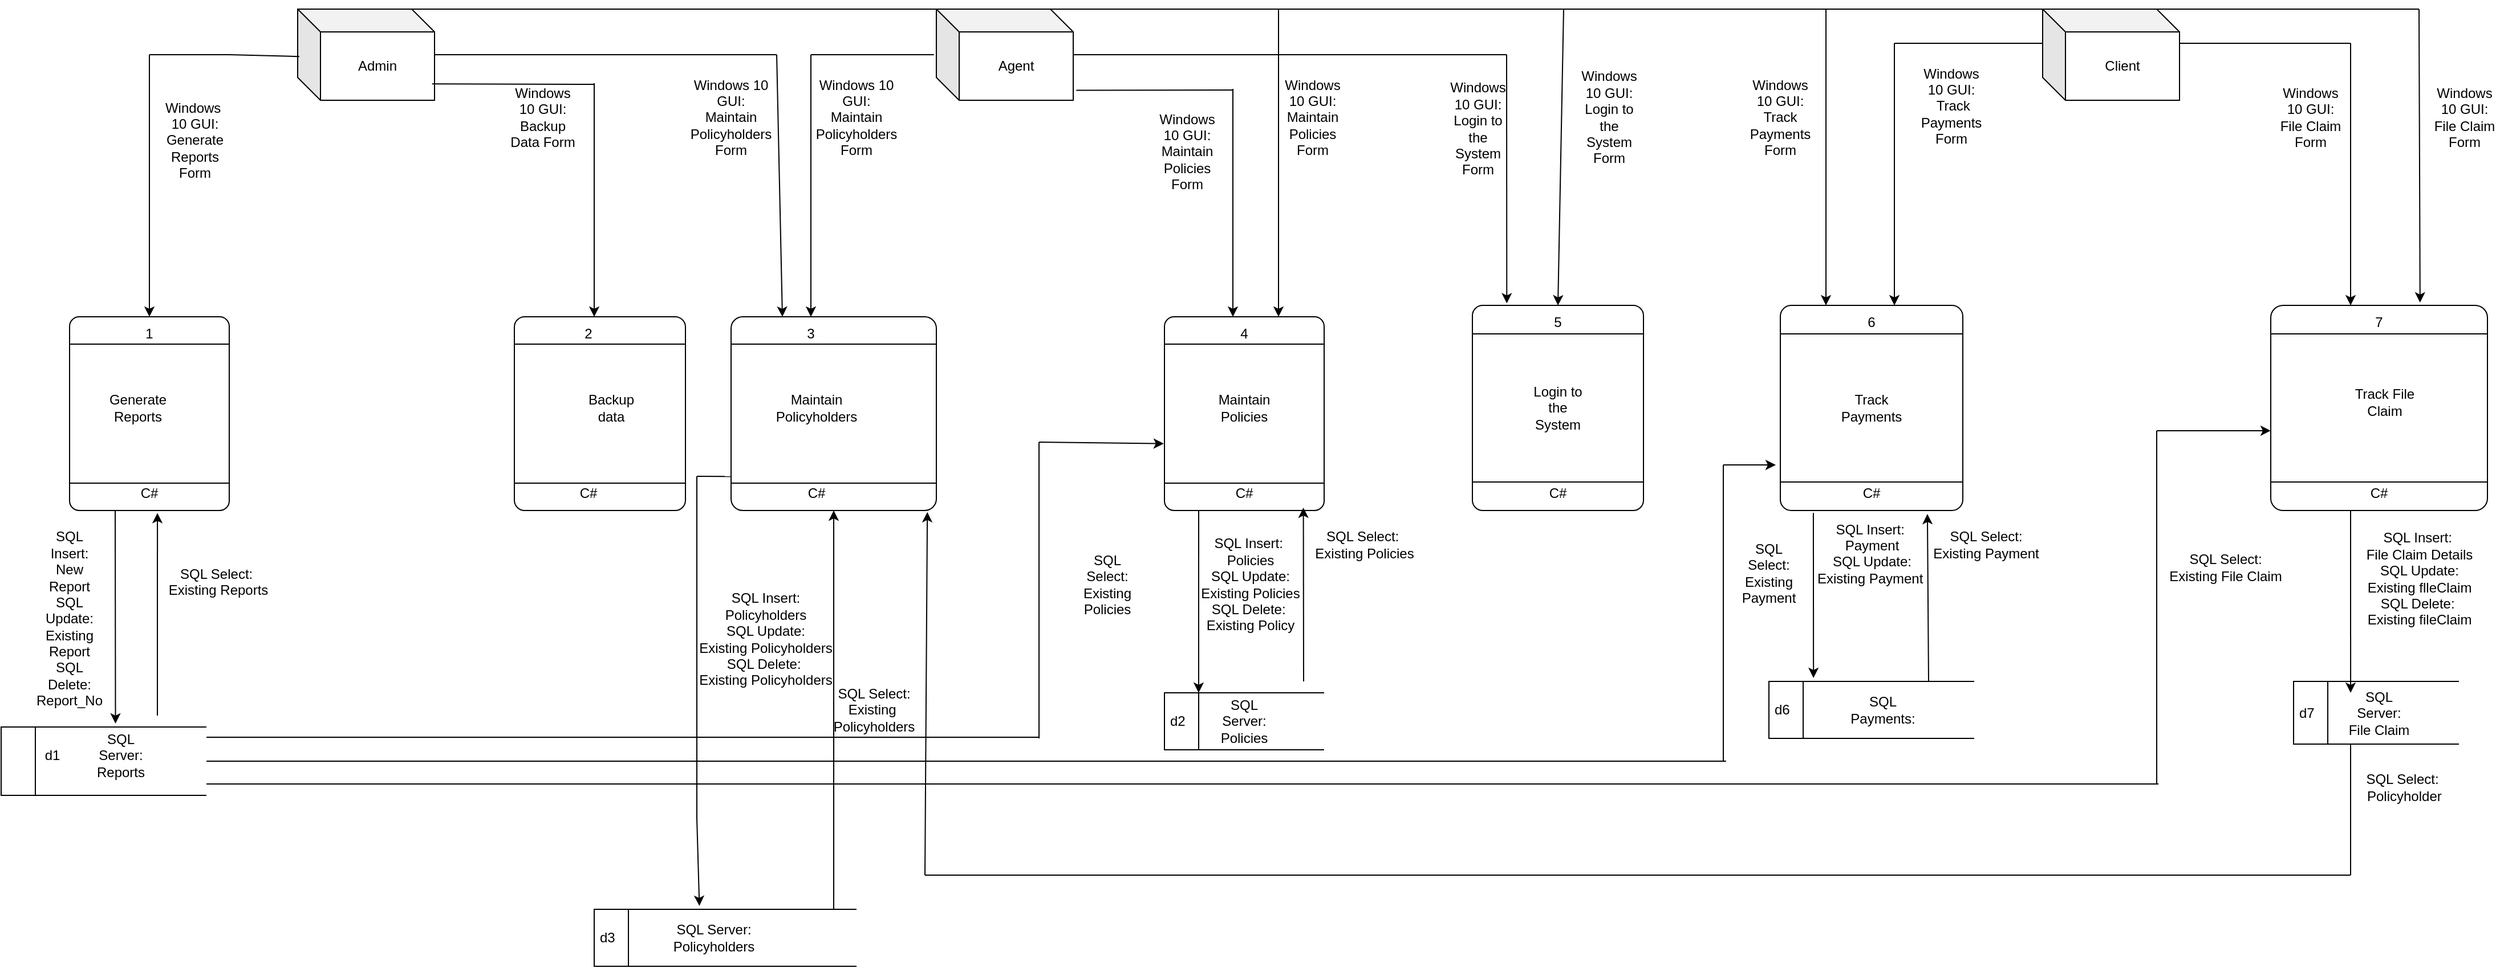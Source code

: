 <mxfile version="28.0.6">
  <diagram name="Page-1" id="Mkn-kygdDBYhGLmwycYG">
    <mxGraphModel dx="2224" dy="660" grid="1" gridSize="10" guides="1" tooltips="1" connect="1" arrows="1" fold="1" page="1" pageScale="1" pageWidth="850" pageHeight="1100" math="0" shadow="0">
      <root>
        <mxCell id="0" />
        <mxCell id="1" parent="0" />
        <mxCell id="ga-MLXvlqTLZfsfDwEQy-3" value="Admin" style="shape=cube;whiteSpace=wrap;html=1;boundedLbl=1;backgroundOutline=1;darkOpacity=0.05;darkOpacity2=0.1;" vertex="1" parent="1">
          <mxGeometry x="180" y="40" width="120" height="80" as="geometry" />
        </mxCell>
        <mxCell id="ga-MLXvlqTLZfsfDwEQy-4" value="Agent" style="shape=cube;whiteSpace=wrap;html=1;boundedLbl=1;backgroundOutline=1;darkOpacity=0.05;darkOpacity2=0.1;" vertex="1" parent="1">
          <mxGeometry x="740" y="40" width="120" height="80" as="geometry" />
        </mxCell>
        <mxCell id="ga-MLXvlqTLZfsfDwEQy-5" value="Client" style="shape=cube;whiteSpace=wrap;html=1;boundedLbl=1;backgroundOutline=1;darkOpacity=0.05;darkOpacity2=0.1;" vertex="1" parent="1">
          <mxGeometry x="1710" y="40" width="120" height="80" as="geometry" />
        </mxCell>
        <mxCell id="ga-MLXvlqTLZfsfDwEQy-11" value="" style="endArrow=none;html=1;rounded=0;entryX=0.012;entryY=0.52;entryDx=0;entryDy=0;entryPerimeter=0;" edge="1" parent="1" target="ga-MLXvlqTLZfsfDwEQy-3">
          <mxGeometry width="50" height="50" relative="1" as="geometry">
            <mxPoint x="50" y="80" as="sourcePoint" />
            <mxPoint x="180" y="70" as="targetPoint" />
            <Array as="points">
              <mxPoint x="120" y="80" />
            </Array>
          </mxGeometry>
        </mxCell>
        <mxCell id="ga-MLXvlqTLZfsfDwEQy-12" value="" style="endArrow=classic;html=1;rounded=0;entryX=0.5;entryY=0;entryDx=0;entryDy=0;" edge="1" parent="1" target="ga-MLXvlqTLZfsfDwEQy-18">
          <mxGeometry width="50" height="50" relative="1" as="geometry">
            <mxPoint x="50" y="80" as="sourcePoint" />
            <mxPoint x="50" y="250" as="targetPoint" />
          </mxGeometry>
        </mxCell>
        <mxCell id="ga-MLXvlqTLZfsfDwEQy-14" value="" style="endArrow=none;html=1;rounded=0;exitX=0.982;exitY=0.82;exitDx=0;exitDy=0;exitPerimeter=0;" edge="1" parent="1" source="ga-MLXvlqTLZfsfDwEQy-3">
          <mxGeometry width="50" height="50" relative="1" as="geometry">
            <mxPoint x="300" y="80" as="sourcePoint" />
            <mxPoint x="440" y="106" as="targetPoint" />
          </mxGeometry>
        </mxCell>
        <mxCell id="ga-MLXvlqTLZfsfDwEQy-16" value="" style="verticalLabelPosition=bottom;verticalAlign=top;html=1;shape=process;whiteSpace=wrap;rounded=1;size=0.14;arcSize=6;direction=south;" vertex="1" parent="1">
          <mxGeometry x="-20" y="310" width="140" height="170" as="geometry" />
        </mxCell>
        <mxCell id="ga-MLXvlqTLZfsfDwEQy-17" value="" style="verticalLabelPosition=bottom;verticalAlign=top;html=1;shape=process;whiteSpace=wrap;rounded=1;size=0.14;arcSize=6;direction=south;" vertex="1" parent="1">
          <mxGeometry x="370" y="310" width="150" height="170" as="geometry" />
        </mxCell>
        <mxCell id="ga-MLXvlqTLZfsfDwEQy-18" value="1" style="text;html=1;align=center;verticalAlign=middle;whiteSpace=wrap;rounded=0;" vertex="1" parent="1">
          <mxGeometry x="20" y="310" width="60" height="30" as="geometry" />
        </mxCell>
        <mxCell id="ga-MLXvlqTLZfsfDwEQy-19" value="C#" style="text;html=1;align=center;verticalAlign=middle;whiteSpace=wrap;rounded=0;" vertex="1" parent="1">
          <mxGeometry x="20" y="450" width="60" height="30" as="geometry" />
        </mxCell>
        <mxCell id="ga-MLXvlqTLZfsfDwEQy-23" value="Generate Reports" style="text;html=1;align=center;verticalAlign=middle;whiteSpace=wrap;rounded=0;" vertex="1" parent="1">
          <mxGeometry x="10" y="375" width="60" height="30" as="geometry" />
        </mxCell>
        <mxCell id="ga-MLXvlqTLZfsfDwEQy-24" value="Backup data" style="text;html=1;align=center;verticalAlign=middle;whiteSpace=wrap;rounded=0;" vertex="1" parent="1">
          <mxGeometry x="425" y="375" width="60" height="30" as="geometry" />
        </mxCell>
        <mxCell id="ga-MLXvlqTLZfsfDwEQy-25" value="C#" style="text;html=1;align=center;verticalAlign=middle;whiteSpace=wrap;rounded=0;" vertex="1" parent="1">
          <mxGeometry x="405" y="450" width="60" height="30" as="geometry" />
        </mxCell>
        <mxCell id="ga-MLXvlqTLZfsfDwEQy-26" value="" style="endArrow=none;html=1;rounded=0;entryX=-0.018;entryY=0.5;entryDx=0;entryDy=0;entryPerimeter=0;" edge="1" parent="1" target="ga-MLXvlqTLZfsfDwEQy-4">
          <mxGeometry width="50" height="50" relative="1" as="geometry">
            <mxPoint x="630" y="80" as="sourcePoint" />
            <mxPoint x="740" y="70" as="targetPoint" />
          </mxGeometry>
        </mxCell>
        <mxCell id="ga-MLXvlqTLZfsfDwEQy-27" value="" style="verticalLabelPosition=bottom;verticalAlign=top;html=1;shape=process;whiteSpace=wrap;rounded=1;size=0.14;arcSize=6;direction=south;" vertex="1" parent="1">
          <mxGeometry x="560" y="310" width="180" height="170" as="geometry" />
        </mxCell>
        <mxCell id="ga-MLXvlqTLZfsfDwEQy-28" value="" style="endArrow=classic;html=1;rounded=0;" edge="1" parent="1">
          <mxGeometry width="50" height="50" relative="1" as="geometry">
            <mxPoint x="440" y="105" as="sourcePoint" />
            <mxPoint x="440" y="310" as="targetPoint" />
          </mxGeometry>
        </mxCell>
        <mxCell id="ga-MLXvlqTLZfsfDwEQy-29" value="" style="endArrow=classic;html=1;rounded=0;" edge="1" parent="1">
          <mxGeometry width="50" height="50" relative="1" as="geometry">
            <mxPoint x="630" y="80" as="sourcePoint" />
            <mxPoint x="630" y="310" as="targetPoint" />
          </mxGeometry>
        </mxCell>
        <mxCell id="ga-MLXvlqTLZfsfDwEQy-30" value="" style="endArrow=none;html=1;rounded=0;" edge="1" parent="1">
          <mxGeometry width="50" height="50" relative="1" as="geometry">
            <mxPoint x="300" y="80" as="sourcePoint" />
            <mxPoint x="600" y="80" as="targetPoint" />
          </mxGeometry>
        </mxCell>
        <mxCell id="ga-MLXvlqTLZfsfDwEQy-32" value="" style="endArrow=classic;html=1;rounded=0;entryX=0;entryY=0.75;entryDx=0;entryDy=0;" edge="1" parent="1" target="ga-MLXvlqTLZfsfDwEQy-27">
          <mxGeometry width="50" height="50" relative="1" as="geometry">
            <mxPoint x="600" y="80" as="sourcePoint" />
            <mxPoint x="650" y="30" as="targetPoint" />
          </mxGeometry>
        </mxCell>
        <mxCell id="ga-MLXvlqTLZfsfDwEQy-33" value="2" style="text;html=1;align=center;verticalAlign=middle;whiteSpace=wrap;rounded=0;" vertex="1" parent="1">
          <mxGeometry x="405" y="310" width="60" height="30" as="geometry" />
        </mxCell>
        <mxCell id="ga-MLXvlqTLZfsfDwEQy-34" value="3" style="text;html=1;align=center;verticalAlign=middle;whiteSpace=wrap;rounded=0;" vertex="1" parent="1">
          <mxGeometry x="600" y="310" width="60" height="30" as="geometry" />
        </mxCell>
        <mxCell id="ga-MLXvlqTLZfsfDwEQy-35" value="Maintain Policyholders" style="text;html=1;align=center;verticalAlign=middle;whiteSpace=wrap;rounded=0;" vertex="1" parent="1">
          <mxGeometry x="605" y="375" width="60" height="30" as="geometry" />
        </mxCell>
        <mxCell id="ga-MLXvlqTLZfsfDwEQy-36" value="C#" style="text;html=1;align=center;verticalAlign=middle;whiteSpace=wrap;rounded=0;" vertex="1" parent="1">
          <mxGeometry x="605" y="450" width="60" height="30" as="geometry" />
        </mxCell>
        <mxCell id="ga-MLXvlqTLZfsfDwEQy-37" value="" style="endArrow=none;html=1;rounded=0;exitX=1.022;exitY=0.89;exitDx=0;exitDy=0;exitPerimeter=0;" edge="1" parent="1" source="ga-MLXvlqTLZfsfDwEQy-4">
          <mxGeometry width="50" height="50" relative="1" as="geometry">
            <mxPoint x="860" y="80" as="sourcePoint" />
            <mxPoint x="1000" y="111" as="targetPoint" />
          </mxGeometry>
        </mxCell>
        <mxCell id="ga-MLXvlqTLZfsfDwEQy-39" value="" style="endArrow=classic;html=1;rounded=0;" edge="1" parent="1">
          <mxGeometry width="50" height="50" relative="1" as="geometry">
            <mxPoint x="1000" y="110" as="sourcePoint" />
            <mxPoint x="1000" y="310" as="targetPoint" />
          </mxGeometry>
        </mxCell>
        <mxCell id="ga-MLXvlqTLZfsfDwEQy-40" value="" style="verticalLabelPosition=bottom;verticalAlign=top;html=1;shape=process;whiteSpace=wrap;rounded=1;size=0.14;arcSize=6;direction=south;" vertex="1" parent="1">
          <mxGeometry x="940" y="310" width="140" height="170" as="geometry" />
        </mxCell>
        <mxCell id="ga-MLXvlqTLZfsfDwEQy-44" value="" style="endArrow=none;html=1;rounded=0;" edge="1" parent="1">
          <mxGeometry width="50" height="50" relative="1" as="geometry">
            <mxPoint x="280" y="40" as="sourcePoint" />
            <mxPoint x="2040" y="40" as="targetPoint" />
          </mxGeometry>
        </mxCell>
        <mxCell id="ga-MLXvlqTLZfsfDwEQy-47" value="" style="endArrow=none;html=1;rounded=0;" edge="1" parent="1">
          <mxGeometry width="50" height="50" relative="1" as="geometry">
            <mxPoint x="860" y="80" as="sourcePoint" />
            <mxPoint x="1240" y="80" as="targetPoint" />
          </mxGeometry>
        </mxCell>
        <mxCell id="ga-MLXvlqTLZfsfDwEQy-48" value="" style="endArrow=classic;html=1;rounded=0;entryX=1;entryY=0;entryDx=0;entryDy=0;" edge="1" parent="1">
          <mxGeometry width="50" height="50" relative="1" as="geometry">
            <mxPoint x="1040" y="40" as="sourcePoint" />
            <mxPoint x="1040" y="310" as="targetPoint" />
          </mxGeometry>
        </mxCell>
        <mxCell id="ga-MLXvlqTLZfsfDwEQy-49" value="4" style="text;html=1;align=center;verticalAlign=middle;whiteSpace=wrap;rounded=0;" vertex="1" parent="1">
          <mxGeometry x="980" y="310" width="60" height="30" as="geometry" />
        </mxCell>
        <mxCell id="ga-MLXvlqTLZfsfDwEQy-50" value="Maintain Policies" style="text;html=1;align=center;verticalAlign=middle;whiteSpace=wrap;rounded=0;" vertex="1" parent="1">
          <mxGeometry x="980" y="375" width="60" height="30" as="geometry" />
        </mxCell>
        <mxCell id="ga-MLXvlqTLZfsfDwEQy-51" value="C#" style="text;html=1;align=center;verticalAlign=middle;whiteSpace=wrap;rounded=0;" vertex="1" parent="1">
          <mxGeometry x="980" y="450" width="60" height="30" as="geometry" />
        </mxCell>
        <mxCell id="ga-MLXvlqTLZfsfDwEQy-52" value="" style="verticalLabelPosition=bottom;verticalAlign=top;html=1;shape=process;whiteSpace=wrap;rounded=1;size=0.14;arcSize=6;direction=south;" vertex="1" parent="1">
          <mxGeometry x="1210" y="300" width="150" height="180" as="geometry" />
        </mxCell>
        <mxCell id="ga-MLXvlqTLZfsfDwEQy-53" value="" style="endArrow=classic;html=1;rounded=0;entryX=-0.01;entryY=0.799;entryDx=0;entryDy=0;entryPerimeter=0;" edge="1" parent="1" target="ga-MLXvlqTLZfsfDwEQy-52">
          <mxGeometry width="50" height="50" relative="1" as="geometry">
            <mxPoint x="1240" y="80" as="sourcePoint" />
            <mxPoint x="1240" y="300" as="targetPoint" />
          </mxGeometry>
        </mxCell>
        <mxCell id="ga-MLXvlqTLZfsfDwEQy-54" value="" style="endArrow=classic;html=1;rounded=0;entryX=0;entryY=0.5;entryDx=0;entryDy=0;" edge="1" parent="1" target="ga-MLXvlqTLZfsfDwEQy-52">
          <mxGeometry width="50" height="50" relative="1" as="geometry">
            <mxPoint x="1290" y="40" as="sourcePoint" />
            <mxPoint x="1340" y="-10" as="targetPoint" />
          </mxGeometry>
        </mxCell>
        <mxCell id="ga-MLXvlqTLZfsfDwEQy-55" value="5" style="text;html=1;align=center;verticalAlign=middle;whiteSpace=wrap;rounded=0;" vertex="1" parent="1">
          <mxGeometry x="1255" y="300" width="60" height="30" as="geometry" />
        </mxCell>
        <mxCell id="ga-MLXvlqTLZfsfDwEQy-56" value="Login to the System" style="text;html=1;align=center;verticalAlign=middle;whiteSpace=wrap;rounded=0;" vertex="1" parent="1">
          <mxGeometry x="1255" y="375" width="60" height="30" as="geometry" />
        </mxCell>
        <mxCell id="ga-MLXvlqTLZfsfDwEQy-57" value="C#" style="text;html=1;align=center;verticalAlign=middle;whiteSpace=wrap;rounded=0;" vertex="1" parent="1">
          <mxGeometry x="1255" y="450" width="60" height="30" as="geometry" />
        </mxCell>
        <mxCell id="ga-MLXvlqTLZfsfDwEQy-58" value="Windows 10 GUI: Maintain Policies Form" style="text;html=1;align=center;verticalAlign=middle;whiteSpace=wrap;rounded=0;" vertex="1" parent="1">
          <mxGeometry x="1040" y="120" width="60" height="30" as="geometry" />
        </mxCell>
        <mxCell id="ga-MLXvlqTLZfsfDwEQy-59" value="Windows 10 GUI:&lt;div&gt;Login to the System Form&lt;/div&gt;" style="text;html=1;align=center;verticalAlign=middle;whiteSpace=wrap;rounded=0;" vertex="1" parent="1">
          <mxGeometry x="1300" y="120" width="60" height="30" as="geometry" />
        </mxCell>
        <mxCell id="ga-MLXvlqTLZfsfDwEQy-60" value="Windows 10 GUI:&lt;div&gt;Login to the System Form&lt;/div&gt;" style="text;html=1;align=center;verticalAlign=middle;whiteSpace=wrap;rounded=0;" vertex="1" parent="1">
          <mxGeometry x="1185" y="130" width="60" height="30" as="geometry" />
        </mxCell>
        <mxCell id="ga-MLXvlqTLZfsfDwEQy-61" value="Windows 10 GUI: Maintain Policies Form" style="text;html=1;align=center;verticalAlign=middle;whiteSpace=wrap;rounded=0;" vertex="1" parent="1">
          <mxGeometry x="930" y="150" width="60" height="30" as="geometry" />
        </mxCell>
        <mxCell id="ga-MLXvlqTLZfsfDwEQy-62" value="Windows 10 GUI: Maintain Policyholders Form" style="text;html=1;align=center;verticalAlign=middle;whiteSpace=wrap;rounded=0;" vertex="1" parent="1">
          <mxGeometry x="640" y="120" width="60" height="30" as="geometry" />
        </mxCell>
        <mxCell id="ga-MLXvlqTLZfsfDwEQy-63" value="Windows 10 GUI: Maintain Policyholders Form" style="text;html=1;align=center;verticalAlign=middle;whiteSpace=wrap;rounded=0;" vertex="1" parent="1">
          <mxGeometry x="530" y="120" width="60" height="30" as="geometry" />
        </mxCell>
        <mxCell id="ga-MLXvlqTLZfsfDwEQy-64" value="Windows 10 GUI: Backup Data Form" style="text;html=1;align=center;verticalAlign=middle;whiteSpace=wrap;rounded=0;" vertex="1" parent="1">
          <mxGeometry x="365" y="120" width="60" height="30" as="geometry" />
        </mxCell>
        <mxCell id="ga-MLXvlqTLZfsfDwEQy-65" value="Windows&amp;nbsp; 10 GUI: Generate Reports Form" style="text;html=1;align=center;verticalAlign=middle;whiteSpace=wrap;rounded=0;" vertex="1" parent="1">
          <mxGeometry x="60" y="140" width="60" height="30" as="geometry" />
        </mxCell>
        <mxCell id="ga-MLXvlqTLZfsfDwEQy-66" style="edgeStyle=orthogonalEdgeStyle;rounded=0;orthogonalLoop=1;jettySize=auto;html=1;exitX=0.5;exitY=1;exitDx=0;exitDy=0;" edge="1" parent="1" source="ga-MLXvlqTLZfsfDwEQy-50" target="ga-MLXvlqTLZfsfDwEQy-50">
          <mxGeometry relative="1" as="geometry" />
        </mxCell>
        <mxCell id="ga-MLXvlqTLZfsfDwEQy-68" value="" style="endArrow=none;html=1;rounded=0;" edge="1" parent="1">
          <mxGeometry width="50" height="50" relative="1" as="geometry">
            <mxPoint x="1580" y="70" as="sourcePoint" />
            <mxPoint x="1710" y="70" as="targetPoint" />
          </mxGeometry>
        </mxCell>
        <mxCell id="ga-MLXvlqTLZfsfDwEQy-69" value="" style="endArrow=classic;html=1;rounded=0;" edge="1" parent="1">
          <mxGeometry width="50" height="50" relative="1" as="geometry">
            <mxPoint x="1580" y="70" as="sourcePoint" />
            <mxPoint x="1580" y="300" as="targetPoint" />
          </mxGeometry>
        </mxCell>
        <mxCell id="ga-MLXvlqTLZfsfDwEQy-70" value="" style="verticalLabelPosition=bottom;verticalAlign=top;html=1;shape=process;whiteSpace=wrap;rounded=1;size=0.14;arcSize=6;direction=south;" vertex="1" parent="1">
          <mxGeometry x="1480" y="300" width="160" height="180" as="geometry" />
        </mxCell>
        <mxCell id="ga-MLXvlqTLZfsfDwEQy-71" value="6" style="text;html=1;align=center;verticalAlign=middle;whiteSpace=wrap;rounded=0;" vertex="1" parent="1">
          <mxGeometry x="1530" y="300" width="60" height="30" as="geometry" />
        </mxCell>
        <mxCell id="ga-MLXvlqTLZfsfDwEQy-72" value="Track Payments" style="text;html=1;align=center;verticalAlign=middle;whiteSpace=wrap;rounded=0;" vertex="1" parent="1">
          <mxGeometry x="1530" y="375" width="60" height="30" as="geometry" />
        </mxCell>
        <mxCell id="ga-MLXvlqTLZfsfDwEQy-73" value="C#" style="text;html=1;align=center;verticalAlign=middle;whiteSpace=wrap;rounded=0;" vertex="1" parent="1">
          <mxGeometry x="1530" y="450" width="60" height="30" as="geometry" />
        </mxCell>
        <mxCell id="ga-MLXvlqTLZfsfDwEQy-74" value="" style="endArrow=none;html=1;rounded=0;" edge="1" parent="1">
          <mxGeometry width="50" height="50" relative="1" as="geometry">
            <mxPoint x="1830" y="70" as="sourcePoint" />
            <mxPoint x="1980" y="70" as="targetPoint" />
          </mxGeometry>
        </mxCell>
        <mxCell id="ga-MLXvlqTLZfsfDwEQy-75" value="" style="endArrow=classic;html=1;rounded=0;" edge="1" parent="1">
          <mxGeometry width="50" height="50" relative="1" as="geometry">
            <mxPoint x="1980" y="70" as="sourcePoint" />
            <mxPoint x="1980" y="300" as="targetPoint" />
          </mxGeometry>
        </mxCell>
        <mxCell id="ga-MLXvlqTLZfsfDwEQy-77" value="" style="verticalLabelPosition=bottom;verticalAlign=top;html=1;shape=process;whiteSpace=wrap;rounded=1;size=0.14;arcSize=6;direction=south;" vertex="1" parent="1">
          <mxGeometry x="1910" y="300" width="190" height="180" as="geometry" />
        </mxCell>
        <mxCell id="ga-MLXvlqTLZfsfDwEQy-78" value="7" style="text;html=1;align=center;verticalAlign=middle;whiteSpace=wrap;rounded=0;" vertex="1" parent="1">
          <mxGeometry x="1975" y="300" width="60" height="30" as="geometry" />
        </mxCell>
        <mxCell id="ga-MLXvlqTLZfsfDwEQy-79" value="Track File Claim" style="text;html=1;align=center;verticalAlign=middle;whiteSpace=wrap;rounded=0;" vertex="1" parent="1">
          <mxGeometry x="1980" y="370" width="60" height="30" as="geometry" />
        </mxCell>
        <mxCell id="ga-MLXvlqTLZfsfDwEQy-80" value="C#" style="text;html=1;align=center;verticalAlign=middle;whiteSpace=wrap;rounded=0;" vertex="1" parent="1">
          <mxGeometry x="1975" y="450" width="60" height="30" as="geometry" />
        </mxCell>
        <mxCell id="ga-MLXvlqTLZfsfDwEQy-83" style="edgeStyle=orthogonalEdgeStyle;rounded=0;orthogonalLoop=1;jettySize=auto;html=1;exitX=0.5;exitY=1;exitDx=0;exitDy=0;" edge="1" parent="1" source="ga-MLXvlqTLZfsfDwEQy-58" target="ga-MLXvlqTLZfsfDwEQy-58">
          <mxGeometry relative="1" as="geometry" />
        </mxCell>
        <mxCell id="ga-MLXvlqTLZfsfDwEQy-85" value="" style="endArrow=classic;html=1;rounded=0;entryX=0;entryY=0.75;entryDx=0;entryDy=0;" edge="1" parent="1" target="ga-MLXvlqTLZfsfDwEQy-70">
          <mxGeometry width="50" height="50" relative="1" as="geometry">
            <mxPoint x="1520" y="40" as="sourcePoint" />
            <mxPoint x="1570" y="-10" as="targetPoint" />
          </mxGeometry>
        </mxCell>
        <mxCell id="ga-MLXvlqTLZfsfDwEQy-86" value="Windows 10 GUI:&lt;div&gt;Track Payments Form&lt;/div&gt;" style="text;html=1;align=center;verticalAlign=middle;whiteSpace=wrap;rounded=0;" vertex="1" parent="1">
          <mxGeometry x="1450" y="120" width="60" height="30" as="geometry" />
        </mxCell>
        <mxCell id="ga-MLXvlqTLZfsfDwEQy-87" value="Windows 10 GUI:&lt;div&gt;&amp;nbsp;Track Payments Form&lt;/div&gt;" style="text;html=1;align=center;verticalAlign=middle;whiteSpace=wrap;rounded=0;" vertex="1" parent="1">
          <mxGeometry x="1600" y="110" width="60" height="30" as="geometry" />
        </mxCell>
        <mxCell id="ga-MLXvlqTLZfsfDwEQy-88" value="Windows 10 GUI:&lt;div&gt;File Claim Form&lt;/div&gt;" style="text;html=1;align=center;verticalAlign=middle;whiteSpace=wrap;rounded=0;" vertex="1" parent="1">
          <mxGeometry x="1915" y="120" width="60" height="30" as="geometry" />
        </mxCell>
        <mxCell id="ga-MLXvlqTLZfsfDwEQy-89" value="" style="endArrow=classic;html=1;rounded=0;entryX=-0.014;entryY=0.311;entryDx=0;entryDy=0;entryPerimeter=0;" edge="1" parent="1" target="ga-MLXvlqTLZfsfDwEQy-77">
          <mxGeometry width="50" height="50" relative="1" as="geometry">
            <mxPoint x="2040" y="40" as="sourcePoint" />
            <mxPoint x="2090" y="-10" as="targetPoint" />
          </mxGeometry>
        </mxCell>
        <mxCell id="ga-MLXvlqTLZfsfDwEQy-90" value="Windows 10 GUI: File Claim Form" style="text;html=1;align=center;verticalAlign=middle;whiteSpace=wrap;rounded=0;" vertex="1" parent="1">
          <mxGeometry x="2050" y="120" width="60" height="30" as="geometry" />
        </mxCell>
        <mxCell id="ga-MLXvlqTLZfsfDwEQy-91" value="" style="endArrow=classic;html=1;rounded=0;entryX=0.557;entryY=-0.05;entryDx=0;entryDy=0;entryPerimeter=0;" edge="1" parent="1" target="ga-MLXvlqTLZfsfDwEQy-92">
          <mxGeometry width="50" height="50" relative="1" as="geometry">
            <mxPoint x="20" y="480" as="sourcePoint" />
            <mxPoint x="20" y="600" as="targetPoint" />
          </mxGeometry>
        </mxCell>
        <mxCell id="ga-MLXvlqTLZfsfDwEQy-92" value="" style="html=1;dashed=0;whiteSpace=wrap;shape=mxgraph.dfd.dataStoreID;align=left;spacingLeft=3;points=[[0,0],[0.5,0],[1,0],[0,0.5],[1,0.5],[0,1],[0.5,1],[1,1]];" vertex="1" parent="1">
          <mxGeometry x="-80" y="670" width="180" height="60" as="geometry" />
        </mxCell>
        <mxCell id="ga-MLXvlqTLZfsfDwEQy-93" value="SQL Server: Reports" style="text;html=1;align=center;verticalAlign=middle;whiteSpace=wrap;rounded=0;" vertex="1" parent="1">
          <mxGeometry x="-5" y="680" width="60" height="30" as="geometry" />
        </mxCell>
        <mxCell id="ga-MLXvlqTLZfsfDwEQy-94" value="d1" style="text;html=1;align=center;verticalAlign=middle;whiteSpace=wrap;rounded=0;" vertex="1" parent="1">
          <mxGeometry x="-65" y="680" width="60" height="30" as="geometry" />
        </mxCell>
        <mxCell id="ga-MLXvlqTLZfsfDwEQy-95" value="" style="endArrow=classic;html=1;rounded=0;entryX=0.617;entryY=1.073;entryDx=0;entryDy=0;entryPerimeter=0;" edge="1" parent="1" target="ga-MLXvlqTLZfsfDwEQy-19">
          <mxGeometry width="50" height="50" relative="1" as="geometry">
            <mxPoint x="57" y="660" as="sourcePoint" />
            <mxPoint x="110" y="550" as="targetPoint" />
          </mxGeometry>
        </mxCell>
        <mxCell id="ga-MLXvlqTLZfsfDwEQy-96" value="SQL Insert: New Report&lt;div&gt;SQL Update: Existing Report&lt;/div&gt;&lt;div&gt;SQL Delete: Report_No&lt;/div&gt;" style="text;html=1;align=center;verticalAlign=middle;whiteSpace=wrap;rounded=0;" vertex="1" parent="1">
          <mxGeometry x="-50" y="560" width="60" height="30" as="geometry" />
        </mxCell>
        <mxCell id="ga-MLXvlqTLZfsfDwEQy-99" value="SQL Select:&amp;nbsp;&lt;div&gt;Existing Reports&lt;/div&gt;&lt;div&gt;&lt;br&gt;&lt;/div&gt;" style="text;html=1;align=center;verticalAlign=middle;resizable=0;points=[];autosize=1;strokeColor=none;fillColor=none;" vertex="1" parent="1">
          <mxGeometry x="55" y="520" width="110" height="60" as="geometry" />
        </mxCell>
        <mxCell id="ga-MLXvlqTLZfsfDwEQy-100" value="" style="endArrow=none;html=1;rounded=0;" edge="1" parent="1">
          <mxGeometry width="50" height="50" relative="1" as="geometry">
            <mxPoint x="100" y="679" as="sourcePoint" />
            <mxPoint x="830" y="679" as="targetPoint" />
          </mxGeometry>
        </mxCell>
        <mxCell id="ga-MLXvlqTLZfsfDwEQy-101" value="" style="endArrow=none;html=1;rounded=0;" edge="1" parent="1">
          <mxGeometry width="50" height="50" relative="1" as="geometry">
            <mxPoint x="830" y="680" as="sourcePoint" />
            <mxPoint x="830" y="420" as="targetPoint" />
          </mxGeometry>
        </mxCell>
        <mxCell id="ga-MLXvlqTLZfsfDwEQy-102" value="" style="endArrow=classic;html=1;rounded=0;entryX=0.655;entryY=1.004;entryDx=0;entryDy=0;entryPerimeter=0;" edge="1" parent="1" target="ga-MLXvlqTLZfsfDwEQy-40">
          <mxGeometry width="50" height="50" relative="1" as="geometry">
            <mxPoint x="830" y="420" as="sourcePoint" />
            <mxPoint x="930" y="420" as="targetPoint" />
          </mxGeometry>
        </mxCell>
        <mxCell id="ga-MLXvlqTLZfsfDwEQy-103" value="SQL Select: Existing Policies" style="text;html=1;align=center;verticalAlign=middle;whiteSpace=wrap;rounded=0;" vertex="1" parent="1">
          <mxGeometry x="860" y="530" width="60" height="30" as="geometry" />
        </mxCell>
        <mxCell id="ga-MLXvlqTLZfsfDwEQy-104" value="" style="endArrow=none;html=1;rounded=0;" edge="1" parent="1">
          <mxGeometry width="50" height="50" relative="1" as="geometry">
            <mxPoint x="100" y="700" as="sourcePoint" />
            <mxPoint x="1432.4" y="700" as="targetPoint" />
          </mxGeometry>
        </mxCell>
        <mxCell id="ga-MLXvlqTLZfsfDwEQy-105" value="" style="endArrow=none;html=1;rounded=0;" edge="1" parent="1">
          <mxGeometry width="50" height="50" relative="1" as="geometry">
            <mxPoint x="1430" y="700" as="sourcePoint" />
            <mxPoint x="1430" y="440" as="targetPoint" />
          </mxGeometry>
        </mxCell>
        <mxCell id="ga-MLXvlqTLZfsfDwEQy-106" value="" style="endArrow=classic;html=1;rounded=0;" edge="1" parent="1">
          <mxGeometry width="50" height="50" relative="1" as="geometry">
            <mxPoint x="1430" y="440" as="sourcePoint" />
            <mxPoint x="1476" y="440" as="targetPoint" />
          </mxGeometry>
        </mxCell>
        <mxCell id="ga-MLXvlqTLZfsfDwEQy-107" value="SQL Select: Existing Payment" style="text;html=1;align=center;verticalAlign=middle;whiteSpace=wrap;rounded=0;" vertex="1" parent="1">
          <mxGeometry x="1440" y="520" width="60" height="30" as="geometry" />
        </mxCell>
        <mxCell id="ga-MLXvlqTLZfsfDwEQy-110" value="" style="endArrow=none;html=1;rounded=0;" edge="1" parent="1">
          <mxGeometry width="50" height="50" relative="1" as="geometry">
            <mxPoint x="100" y="720" as="sourcePoint" />
            <mxPoint x="1811.6" y="720" as="targetPoint" />
          </mxGeometry>
        </mxCell>
        <mxCell id="ga-MLXvlqTLZfsfDwEQy-112" value="" style="endArrow=none;html=1;rounded=0;" edge="1" parent="1">
          <mxGeometry width="50" height="50" relative="1" as="geometry">
            <mxPoint x="1810" y="720" as="sourcePoint" />
            <mxPoint x="1810" y="410" as="targetPoint" />
          </mxGeometry>
        </mxCell>
        <mxCell id="ga-MLXvlqTLZfsfDwEQy-113" value="" style="endArrow=classic;html=1;rounded=0;entryX=0.611;entryY=1;entryDx=0;entryDy=0;entryPerimeter=0;" edge="1" parent="1" target="ga-MLXvlqTLZfsfDwEQy-77">
          <mxGeometry width="50" height="50" relative="1" as="geometry">
            <mxPoint x="1810" y="410" as="sourcePoint" />
            <mxPoint x="1860" y="360" as="targetPoint" />
          </mxGeometry>
        </mxCell>
        <mxCell id="ga-MLXvlqTLZfsfDwEQy-114" value="SQL Select:&lt;div&gt;Existing File Claim&lt;/div&gt;" style="text;html=1;align=center;verticalAlign=middle;resizable=0;points=[];autosize=1;strokeColor=none;fillColor=none;" vertex="1" parent="1">
          <mxGeometry x="1810" y="510" width="120" height="40" as="geometry" />
        </mxCell>
        <mxCell id="ga-MLXvlqTLZfsfDwEQy-115" value="d6" style="html=1;dashed=0;whiteSpace=wrap;shape=mxgraph.dfd.dataStoreID;align=left;spacingLeft=3;points=[[0,0],[0.5,0],[1,0],[0,0.5],[1,0.5],[0,1],[0.5,1],[1,1]];" vertex="1" parent="1">
          <mxGeometry x="1470" y="630" width="180" height="50" as="geometry" />
        </mxCell>
        <mxCell id="ga-MLXvlqTLZfsfDwEQy-116" value="" style="endArrow=classic;html=1;rounded=0;entryX=0.217;entryY=-0.06;entryDx=0;entryDy=0;entryPerimeter=0;exitX=1.012;exitY=0.819;exitDx=0;exitDy=0;exitPerimeter=0;" edge="1" parent="1" source="ga-MLXvlqTLZfsfDwEQy-70" target="ga-MLXvlqTLZfsfDwEQy-115">
          <mxGeometry width="50" height="50" relative="1" as="geometry">
            <mxPoint x="1540" y="480" as="sourcePoint" />
            <mxPoint x="1590" y="430" as="targetPoint" />
          </mxGeometry>
        </mxCell>
        <mxCell id="ga-MLXvlqTLZfsfDwEQy-117" value="" style="endArrow=classic;html=1;rounded=0;entryX=1.017;entryY=0.194;entryDx=0;entryDy=0;entryPerimeter=0;" edge="1" parent="1" target="ga-MLXvlqTLZfsfDwEQy-70">
          <mxGeometry width="50" height="50" relative="1" as="geometry">
            <mxPoint x="1610" y="630" as="sourcePoint" />
            <mxPoint x="1660" y="580" as="targetPoint" />
          </mxGeometry>
        </mxCell>
        <mxCell id="ga-MLXvlqTLZfsfDwEQy-118" value="SQL Payments:" style="text;html=1;align=center;verticalAlign=middle;whiteSpace=wrap;rounded=0;" vertex="1" parent="1">
          <mxGeometry x="1540" y="640" width="60" height="30" as="geometry" />
        </mxCell>
        <mxCell id="ga-MLXvlqTLZfsfDwEQy-119" value="SQL Insert:&amp;nbsp;&lt;div&gt;Payment&lt;/div&gt;&lt;div&gt;SQL Update:&lt;/div&gt;&lt;div&gt;Existing Payment&amp;nbsp;&lt;div&gt;&lt;br&gt;&lt;/div&gt;&lt;/div&gt;" style="text;html=1;align=center;verticalAlign=middle;resizable=0;points=[];autosize=1;strokeColor=none;fillColor=none;" vertex="1" parent="1">
          <mxGeometry x="1500" y="480" width="120" height="90" as="geometry" />
        </mxCell>
        <mxCell id="ga-MLXvlqTLZfsfDwEQy-120" value="SQL Select:&lt;div&gt;Existing Payment&lt;/div&gt;" style="text;html=1;align=center;verticalAlign=middle;resizable=0;points=[];autosize=1;strokeColor=none;fillColor=none;" vertex="1" parent="1">
          <mxGeometry x="1600" y="490" width="120" height="40" as="geometry" />
        </mxCell>
        <mxCell id="ga-MLXvlqTLZfsfDwEQy-121" value="d7" style="html=1;dashed=0;whiteSpace=wrap;shape=mxgraph.dfd.dataStoreID;align=left;spacingLeft=3;points=[[0,0],[0.5,0],[1,0],[0,0.5],[1,0.5],[0,1],[0.5,1],[1,1]];" vertex="1" parent="1">
          <mxGeometry x="1930" y="630" width="145" height="55" as="geometry" />
        </mxCell>
        <mxCell id="ga-MLXvlqTLZfsfDwEQy-122" value="" style="endArrow=classic;html=1;rounded=0;entryX=0.345;entryY=0.182;entryDx=0;entryDy=0;entryPerimeter=0;" edge="1" parent="1" target="ga-MLXvlqTLZfsfDwEQy-121">
          <mxGeometry width="50" height="50" relative="1" as="geometry">
            <mxPoint x="1980" y="480" as="sourcePoint" />
            <mxPoint x="2030" y="430" as="targetPoint" />
          </mxGeometry>
        </mxCell>
        <mxCell id="ga-MLXvlqTLZfsfDwEQy-123" value="" style="endArrow=none;html=1;rounded=0;" edge="1" parent="1">
          <mxGeometry width="50" height="50" relative="1" as="geometry">
            <mxPoint x="1980" y="800" as="sourcePoint" />
            <mxPoint x="1980" y="685" as="targetPoint" />
          </mxGeometry>
        </mxCell>
        <mxCell id="ga-MLXvlqTLZfsfDwEQy-126" value="" style="endArrow=none;html=1;rounded=0;" edge="1" parent="1">
          <mxGeometry width="50" height="50" relative="1" as="geometry">
            <mxPoint x="730" y="800" as="sourcePoint" />
            <mxPoint x="1980" y="800" as="targetPoint" />
          </mxGeometry>
        </mxCell>
        <mxCell id="ga-MLXvlqTLZfsfDwEQy-127" value="" style="endArrow=classic;html=1;rounded=0;entryX=1.008;entryY=0.044;entryDx=0;entryDy=0;entryPerimeter=0;" edge="1" parent="1" target="ga-MLXvlqTLZfsfDwEQy-27">
          <mxGeometry width="50" height="50" relative="1" as="geometry">
            <mxPoint x="730" y="800" as="sourcePoint" />
            <mxPoint x="640" y="480" as="targetPoint" />
          </mxGeometry>
        </mxCell>
        <mxCell id="ga-MLXvlqTLZfsfDwEQy-128" value="SQL Server: File Claim" style="text;html=1;align=center;verticalAlign=middle;whiteSpace=wrap;rounded=0;" vertex="1" parent="1">
          <mxGeometry x="1975" y="643" width="60" height="30" as="geometry" />
        </mxCell>
        <mxCell id="ga-MLXvlqTLZfsfDwEQy-129" value="SQL Insert:&amp;nbsp;&lt;div&gt;File Claim Details&lt;/div&gt;&lt;div&gt;SQL Update:&lt;/div&gt;&lt;div&gt;Existing flleClaim&lt;/div&gt;&lt;div&gt;SQL Delete:&amp;nbsp;&lt;/div&gt;&lt;div&gt;Existing fileClaim&lt;/div&gt;" style="text;html=1;align=center;verticalAlign=middle;resizable=0;points=[];autosize=1;strokeColor=none;fillColor=none;" vertex="1" parent="1">
          <mxGeometry x="1980" y="490" width="120" height="100" as="geometry" />
        </mxCell>
        <mxCell id="ga-MLXvlqTLZfsfDwEQy-130" value="SQL Select:&lt;div&gt;&amp;nbsp;Policyholder&lt;/div&gt;" style="text;html=1;align=center;verticalAlign=middle;resizable=0;points=[];autosize=1;strokeColor=none;fillColor=none;" vertex="1" parent="1">
          <mxGeometry x="1980" y="703" width="90" height="40" as="geometry" />
        </mxCell>
        <mxCell id="ga-MLXvlqTLZfsfDwEQy-131" value="d2" style="html=1;dashed=0;whiteSpace=wrap;shape=mxgraph.dfd.dataStoreID;align=left;spacingLeft=3;points=[[0,0],[0.5,0],[1,0],[0,0.5],[1,0.5],[0,1],[0.5,1],[1,1]];" vertex="1" parent="1">
          <mxGeometry x="940" y="640" width="140" height="50" as="geometry" />
        </mxCell>
        <mxCell id="ga-MLXvlqTLZfsfDwEQy-132" value="" style="endArrow=classic;html=1;rounded=0;entryX=0.214;entryY=0;entryDx=0;entryDy=0;entryPerimeter=0;" edge="1" parent="1" target="ga-MLXvlqTLZfsfDwEQy-131">
          <mxGeometry width="50" height="50" relative="1" as="geometry">
            <mxPoint x="970" y="480" as="sourcePoint" />
            <mxPoint x="1020" y="430" as="targetPoint" />
          </mxGeometry>
        </mxCell>
        <mxCell id="ga-MLXvlqTLZfsfDwEQy-133" value="" style="endArrow=classic;html=1;rounded=0;entryX=0.985;entryY=0.13;entryDx=0;entryDy=0;entryPerimeter=0;" edge="1" parent="1" target="ga-MLXvlqTLZfsfDwEQy-40">
          <mxGeometry width="50" height="50" relative="1" as="geometry">
            <mxPoint x="1062" y="630" as="sourcePoint" />
            <mxPoint x="1090" y="580" as="targetPoint" />
          </mxGeometry>
        </mxCell>
        <mxCell id="ga-MLXvlqTLZfsfDwEQy-134" value="SQL Server: Policies" style="text;html=1;align=center;verticalAlign=middle;whiteSpace=wrap;rounded=0;" vertex="1" parent="1">
          <mxGeometry x="980" y="651.5" width="60" height="27" as="geometry" />
        </mxCell>
        <mxCell id="ga-MLXvlqTLZfsfDwEQy-135" value="SQL Insert:&amp;nbsp;&lt;div&gt;Policies&lt;/div&gt;&lt;div&gt;SQL Update:&lt;/div&gt;&lt;div&gt;Existing Policies&lt;/div&gt;&lt;div&gt;SQL Delete:&amp;nbsp;&lt;/div&gt;&lt;div&gt;Existing Policy&lt;/div&gt;" style="text;html=1;align=center;verticalAlign=middle;resizable=0;points=[];autosize=1;strokeColor=none;fillColor=none;" vertex="1" parent="1">
          <mxGeometry x="960" y="495" width="110" height="100" as="geometry" />
        </mxCell>
        <mxCell id="ga-MLXvlqTLZfsfDwEQy-136" value="SQL Select:&amp;nbsp;&lt;div&gt;Existing Policies&lt;/div&gt;" style="text;html=1;align=center;verticalAlign=middle;resizable=0;points=[];autosize=1;strokeColor=none;fillColor=none;" vertex="1" parent="1">
          <mxGeometry x="1060" y="490" width="110" height="40" as="geometry" />
        </mxCell>
        <mxCell id="ga-MLXvlqTLZfsfDwEQy-137" value="d3" style="html=1;dashed=0;whiteSpace=wrap;shape=mxgraph.dfd.dataStoreID;align=left;spacingLeft=3;points=[[0,0],[0.5,0],[1,0],[0,0.5],[1,0.5],[0,1],[0.5,1],[1,1]];" vertex="1" parent="1">
          <mxGeometry x="440" y="830" width="230" height="50" as="geometry" />
        </mxCell>
        <mxCell id="ga-MLXvlqTLZfsfDwEQy-139" value="" style="endArrow=none;html=1;rounded=0;" edge="1" parent="1">
          <mxGeometry width="50" height="50" relative="1" as="geometry">
            <mxPoint x="530" y="750" as="sourcePoint" />
            <mxPoint x="530" y="450" as="targetPoint" />
          </mxGeometry>
        </mxCell>
        <mxCell id="ga-MLXvlqTLZfsfDwEQy-141" value="" style="endArrow=none;html=1;rounded=0;entryX=0.824;entryY=1;entryDx=0;entryDy=0;entryPerimeter=0;" edge="1" parent="1" target="ga-MLXvlqTLZfsfDwEQy-27">
          <mxGeometry width="50" height="50" relative="1" as="geometry">
            <mxPoint x="530" y="450" as="sourcePoint" />
            <mxPoint x="580" y="400" as="targetPoint" />
          </mxGeometry>
        </mxCell>
        <mxCell id="ga-MLXvlqTLZfsfDwEQy-142" value="" style="endArrow=classic;html=1;rounded=0;entryX=0.401;entryY=-0.06;entryDx=0;entryDy=0;entryPerimeter=0;" edge="1" parent="1" target="ga-MLXvlqTLZfsfDwEQy-137">
          <mxGeometry width="50" height="50" relative="1" as="geometry">
            <mxPoint x="530" y="750" as="sourcePoint" />
            <mxPoint x="530" y="810" as="targetPoint" />
          </mxGeometry>
        </mxCell>
        <mxCell id="ga-MLXvlqTLZfsfDwEQy-144" value="" style="endArrow=classic;html=1;rounded=0;entryX=0.75;entryY=1;entryDx=0;entryDy=0;exitX=0.913;exitY=0;exitDx=0;exitDy=0;exitPerimeter=0;" edge="1" parent="1" source="ga-MLXvlqTLZfsfDwEQy-137" target="ga-MLXvlqTLZfsfDwEQy-36">
          <mxGeometry width="50" height="50" relative="1" as="geometry">
            <mxPoint x="650" y="810" as="sourcePoint" />
            <mxPoint x="670" y="780" as="targetPoint" />
          </mxGeometry>
        </mxCell>
        <mxCell id="ga-MLXvlqTLZfsfDwEQy-145" value="SQL Server: Policyholders" style="text;html=1;align=center;verticalAlign=middle;whiteSpace=wrap;rounded=0;" vertex="1" parent="1">
          <mxGeometry x="515" y="840" width="60" height="30" as="geometry" />
        </mxCell>
        <mxCell id="ga-MLXvlqTLZfsfDwEQy-146" value="SQL Insert:&lt;div&gt;Policyholders&lt;/div&gt;&lt;div&gt;SQL Update:&lt;/div&gt;&lt;div&gt;Existing Policyholders&lt;/div&gt;&lt;div&gt;SQL Delete:&amp;nbsp;&lt;/div&gt;&lt;div&gt;Existing Policyholders&lt;/div&gt;" style="text;html=1;align=center;verticalAlign=middle;resizable=0;points=[];autosize=1;strokeColor=none;fillColor=none;rotation=0;" vertex="1" parent="1">
          <mxGeometry x="520" y="543" width="140" height="100" as="geometry" />
        </mxCell>
        <mxCell id="ga-MLXvlqTLZfsfDwEQy-149" value="SQL Select:&lt;div&gt;Existing&amp;nbsp;&lt;/div&gt;&lt;div&gt;Policyholders&lt;/div&gt;" style="text;html=1;align=center;verticalAlign=middle;resizable=0;points=[];autosize=1;strokeColor=none;fillColor=none;" vertex="1" parent="1">
          <mxGeometry x="640" y="625" width="90" height="60" as="geometry" />
        </mxCell>
      </root>
    </mxGraphModel>
  </diagram>
</mxfile>
